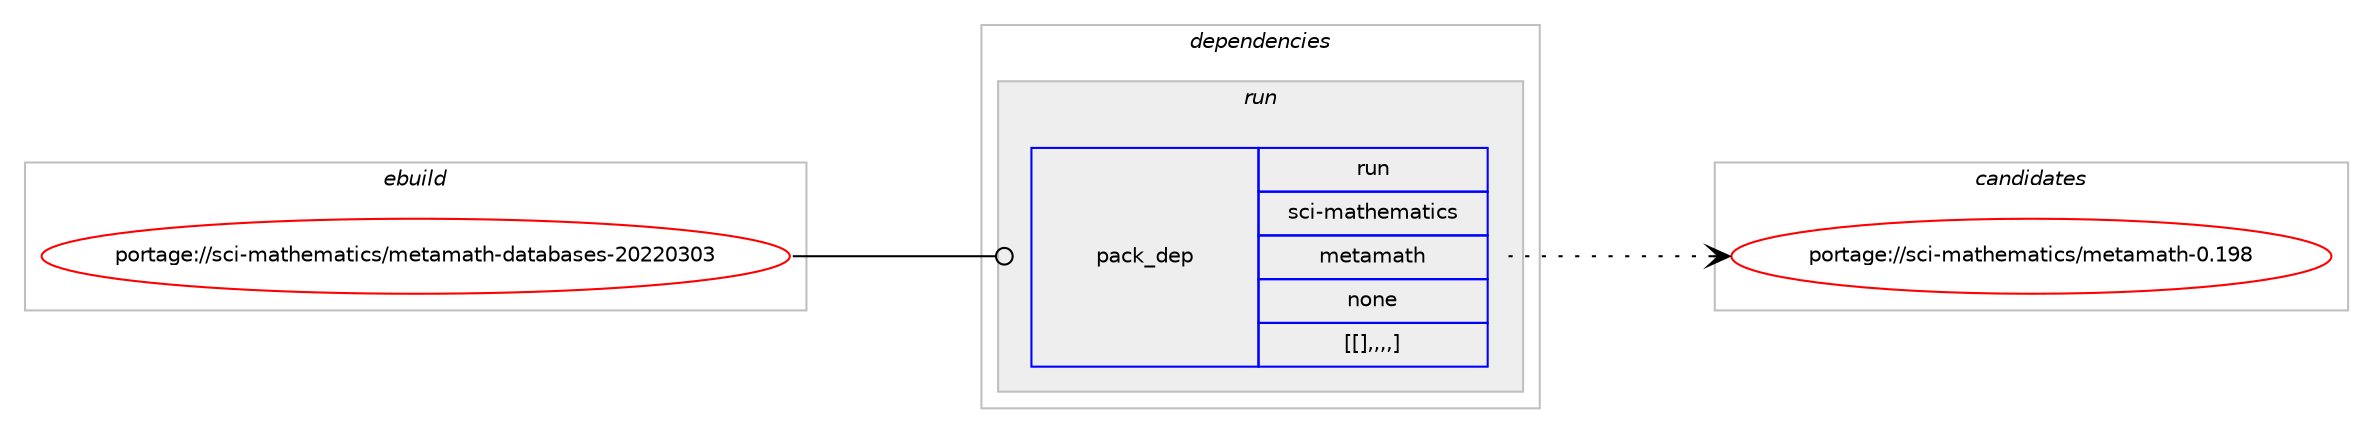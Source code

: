 digraph prolog {

# *************
# Graph options
# *************

newrank=true;
concentrate=true;
compound=true;
graph [rankdir=LR,fontname=Helvetica,fontsize=10,ranksep=1.5];#, ranksep=2.5, nodesep=0.2];
edge  [arrowhead=vee];
node  [fontname=Helvetica,fontsize=10];

# **********
# The ebuild
# **********

subgraph cluster_leftcol {
color=gray;
label=<<i>ebuild</i>>;
id [label="portage://sci-mathematics/metamath-databases-20220303", color=red, width=4, href="../sci-mathematics/metamath-databases-20220303.svg"];
}

# ****************
# The dependencies
# ****************

subgraph cluster_midcol {
color=gray;
label=<<i>dependencies</i>>;
subgraph cluster_compile {
fillcolor="#eeeeee";
style=filled;
label=<<i>compile</i>>;
}
subgraph cluster_compileandrun {
fillcolor="#eeeeee";
style=filled;
label=<<i>compile and run</i>>;
}
subgraph cluster_run {
fillcolor="#eeeeee";
style=filled;
label=<<i>run</i>>;
subgraph pack309451 {
dependency424815 [label=<<TABLE BORDER="0" CELLBORDER="1" CELLSPACING="0" CELLPADDING="4" WIDTH="220"><TR><TD ROWSPAN="6" CELLPADDING="30">pack_dep</TD></TR><TR><TD WIDTH="110">run</TD></TR><TR><TD>sci-mathematics</TD></TR><TR><TD>metamath</TD></TR><TR><TD>none</TD></TR><TR><TD>[[],,,,]</TD></TR></TABLE>>, shape=none, color=blue];
}
id:e -> dependency424815:w [weight=20,style="solid",arrowhead="odot"];
}
}

# **************
# The candidates
# **************

subgraph cluster_choices {
rank=same;
color=gray;
label=<<i>candidates</i>>;

subgraph choice309451 {
color=black;
nodesep=1;
choice1159910545109971161041011099711610599115471091011169710997116104454846495756 [label="portage://sci-mathematics/metamath-0.198", color=red, width=4,href="../sci-mathematics/metamath-0.198.svg"];
dependency424815:e -> choice1159910545109971161041011099711610599115471091011169710997116104454846495756:w [style=dotted,weight="100"];
}
}

}
